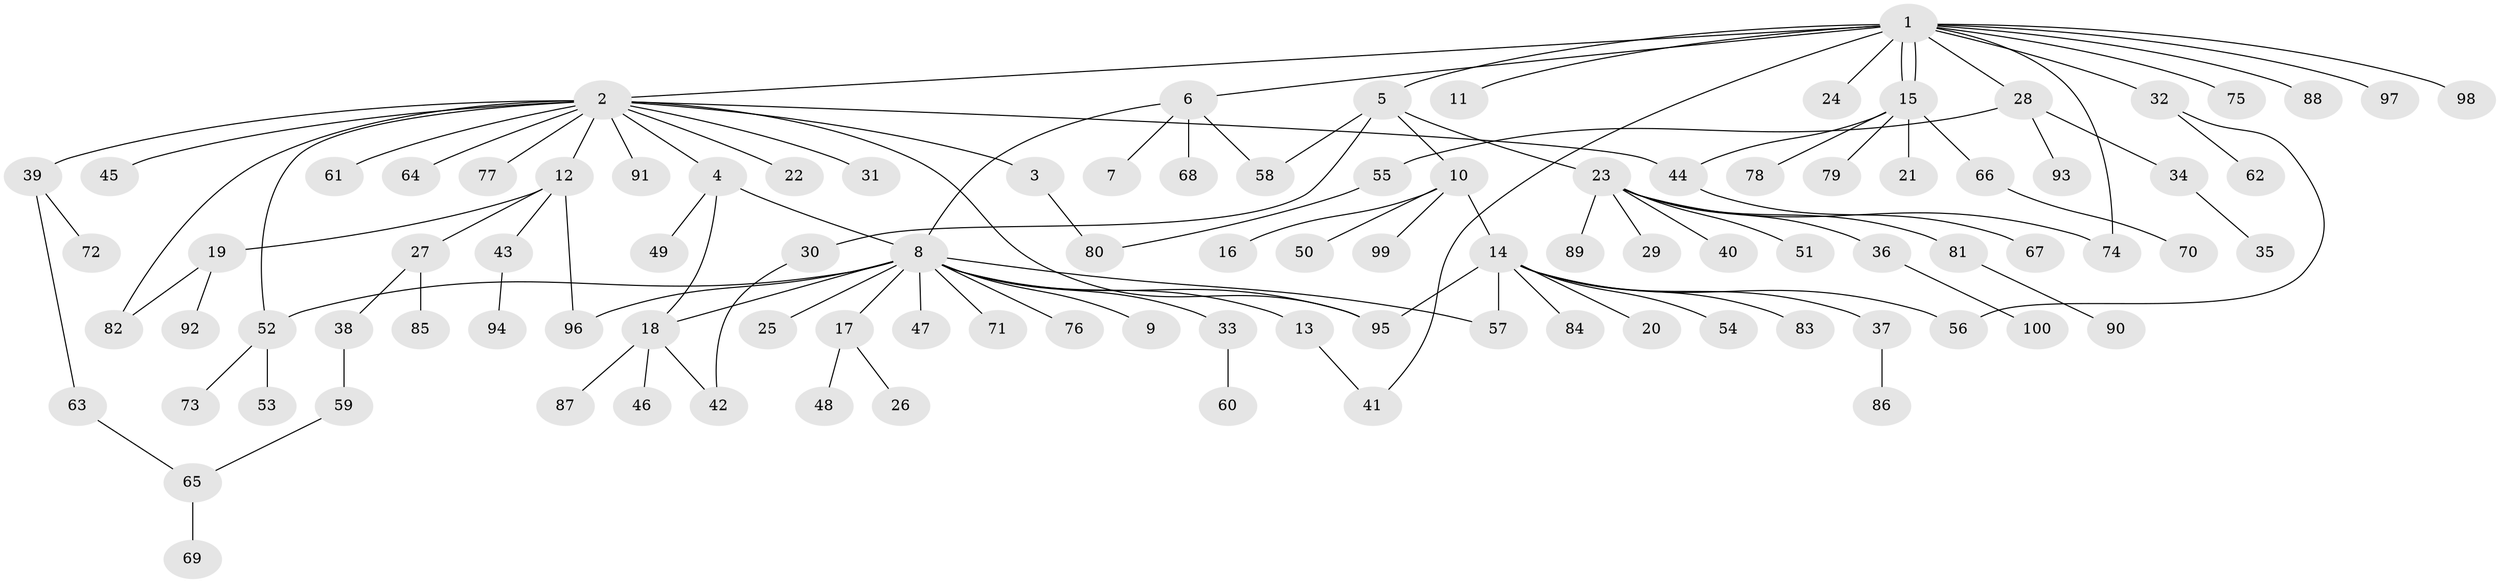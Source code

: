 // Generated by graph-tools (version 1.1) at 2025/25/03/09/25 03:25:57]
// undirected, 100 vertices, 116 edges
graph export_dot {
graph [start="1"]
  node [color=gray90,style=filled];
  1;
  2;
  3;
  4;
  5;
  6;
  7;
  8;
  9;
  10;
  11;
  12;
  13;
  14;
  15;
  16;
  17;
  18;
  19;
  20;
  21;
  22;
  23;
  24;
  25;
  26;
  27;
  28;
  29;
  30;
  31;
  32;
  33;
  34;
  35;
  36;
  37;
  38;
  39;
  40;
  41;
  42;
  43;
  44;
  45;
  46;
  47;
  48;
  49;
  50;
  51;
  52;
  53;
  54;
  55;
  56;
  57;
  58;
  59;
  60;
  61;
  62;
  63;
  64;
  65;
  66;
  67;
  68;
  69;
  70;
  71;
  72;
  73;
  74;
  75;
  76;
  77;
  78;
  79;
  80;
  81;
  82;
  83;
  84;
  85;
  86;
  87;
  88;
  89;
  90;
  91;
  92;
  93;
  94;
  95;
  96;
  97;
  98;
  99;
  100;
  1 -- 2;
  1 -- 5;
  1 -- 6;
  1 -- 11;
  1 -- 15;
  1 -- 15;
  1 -- 24;
  1 -- 28;
  1 -- 32;
  1 -- 41;
  1 -- 74;
  1 -- 75;
  1 -- 88;
  1 -- 97;
  1 -- 98;
  2 -- 3;
  2 -- 4;
  2 -- 12;
  2 -- 22;
  2 -- 31;
  2 -- 39;
  2 -- 44;
  2 -- 45;
  2 -- 52;
  2 -- 61;
  2 -- 64;
  2 -- 77;
  2 -- 82;
  2 -- 91;
  2 -- 95;
  3 -- 80;
  4 -- 8;
  4 -- 18;
  4 -- 49;
  5 -- 10;
  5 -- 23;
  5 -- 30;
  5 -- 58;
  6 -- 7;
  6 -- 8;
  6 -- 58;
  6 -- 68;
  8 -- 9;
  8 -- 13;
  8 -- 17;
  8 -- 18;
  8 -- 25;
  8 -- 33;
  8 -- 47;
  8 -- 52;
  8 -- 57;
  8 -- 71;
  8 -- 76;
  8 -- 95;
  8 -- 96;
  10 -- 14;
  10 -- 16;
  10 -- 50;
  10 -- 99;
  12 -- 19;
  12 -- 27;
  12 -- 43;
  12 -- 96;
  13 -- 41;
  14 -- 20;
  14 -- 37;
  14 -- 54;
  14 -- 56;
  14 -- 57;
  14 -- 83;
  14 -- 84;
  14 -- 95;
  15 -- 21;
  15 -- 44;
  15 -- 66;
  15 -- 78;
  15 -- 79;
  17 -- 26;
  17 -- 48;
  18 -- 42;
  18 -- 46;
  18 -- 87;
  19 -- 82;
  19 -- 92;
  23 -- 29;
  23 -- 36;
  23 -- 40;
  23 -- 51;
  23 -- 74;
  23 -- 81;
  23 -- 89;
  27 -- 38;
  27 -- 85;
  28 -- 34;
  28 -- 55;
  28 -- 93;
  30 -- 42;
  32 -- 56;
  32 -- 62;
  33 -- 60;
  34 -- 35;
  36 -- 100;
  37 -- 86;
  38 -- 59;
  39 -- 63;
  39 -- 72;
  43 -- 94;
  44 -- 67;
  52 -- 53;
  52 -- 73;
  55 -- 80;
  59 -- 65;
  63 -- 65;
  65 -- 69;
  66 -- 70;
  81 -- 90;
}
